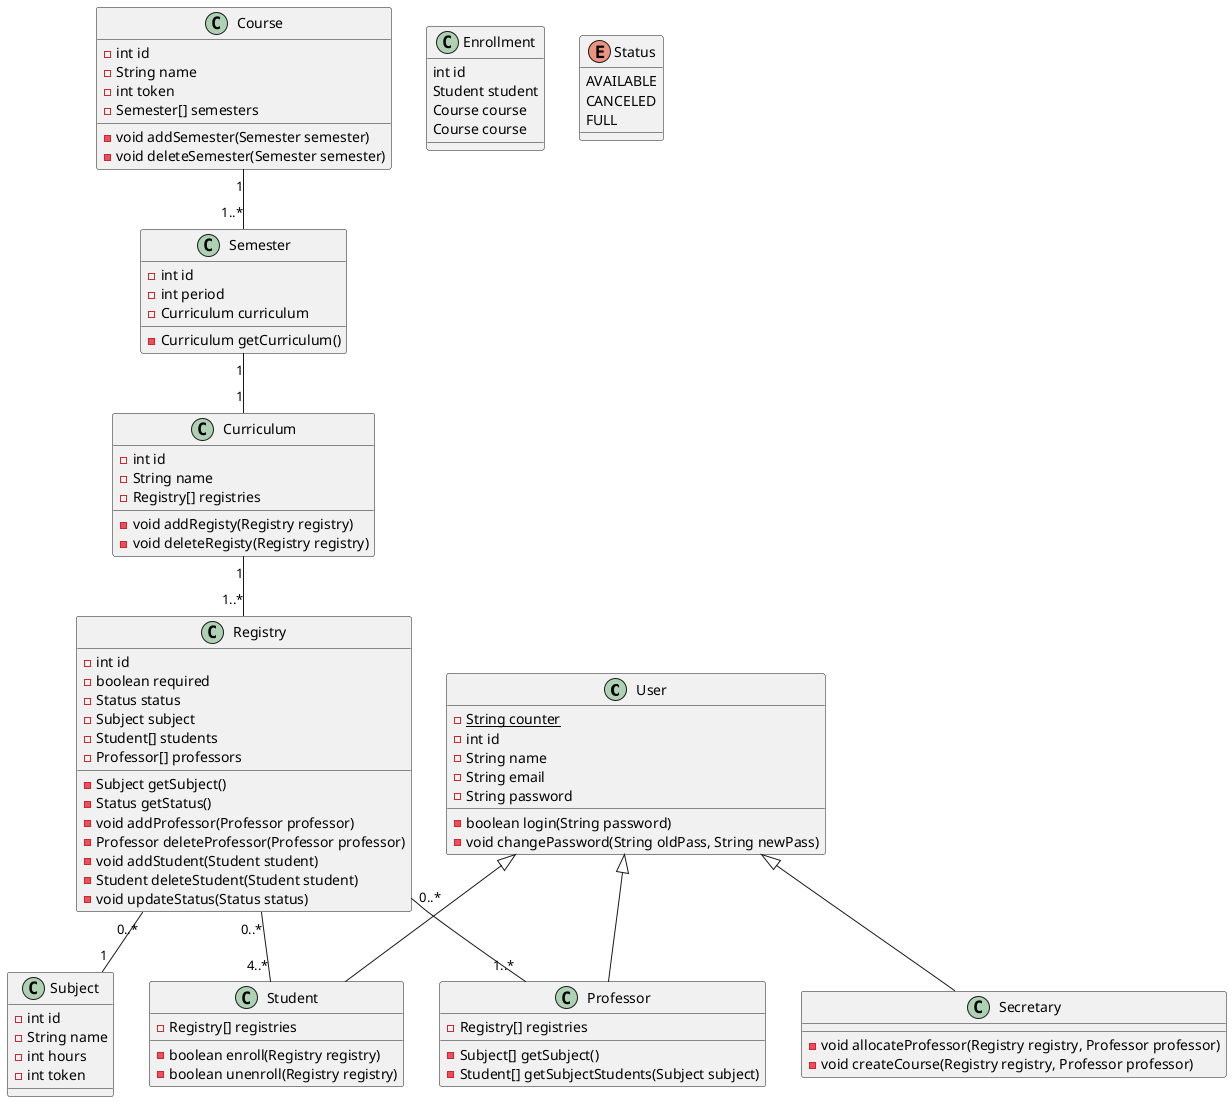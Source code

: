 @startuml

class User {
    -{static} String counter
    -int id
    -String name
    -String email
    -String password
    -boolean login(String password)
    -void changePassword(String oldPass, String newPass)
}
class Student {
    -Registry[] registries
    -boolean enroll(Registry registry)
    -boolean unenroll(Registry registry)
}
class Professor {
    -Registry[] registries
    -Subject[] getSubject()
    -Student[] getSubjectStudents(Subject subject)
}
class Secretary {
    -void allocateProfessor(Registry registry, Professor professor)
    -void createCourse(Registry registry, Professor professor)
}
class Enrollment {
    int id
    Student student
    Course course
    Course course
}
class Course {
    -int id
    -String name
    -int token
    -Semester[] semesters
    -void addSemester(Semester semester)
    -void deleteSemester(Semester semester)
}
class Semester {
    -int id
    -int period
    -Curriculum curriculum
    -Curriculum getCurriculum()
}
class Curriculum {
    -int id
    -String name
    -Registry[] registries
    -void addRegisty(Registry registry)
    -void deleteRegisty(Registry registry)
}
class Subject {
    -int id
    -String name
    -int hours
    -int token
}
class Registry {
    -int id
    -boolean required
    -Status status
    -Subject subject
    -Student[] students
    -Professor[] professors
    -Subject getSubject()
    -Status getStatus()
    -void addProfessor(Professor professor)
    -Professor deleteProfessor(Professor professor)
    -void addStudent(Student student)
    -Student deleteStudent(Student student)
    -void updateStatus(Status status)
}

enum Status {
    AVAILABLE
    CANCELED
    FULL
}

User <|-- Student
User <|-- Professor
User <|-- Secretary

Course "1" -- "1..*" Semester
Semester "1" -- "1" Curriculum
Curriculum "1" -- "1..*" Registry
Registry "0..*" -- "1" Subject
Registry "0..*" -- "4..*" Student
Registry "0..*" -- "1..*" Professor

@enduml